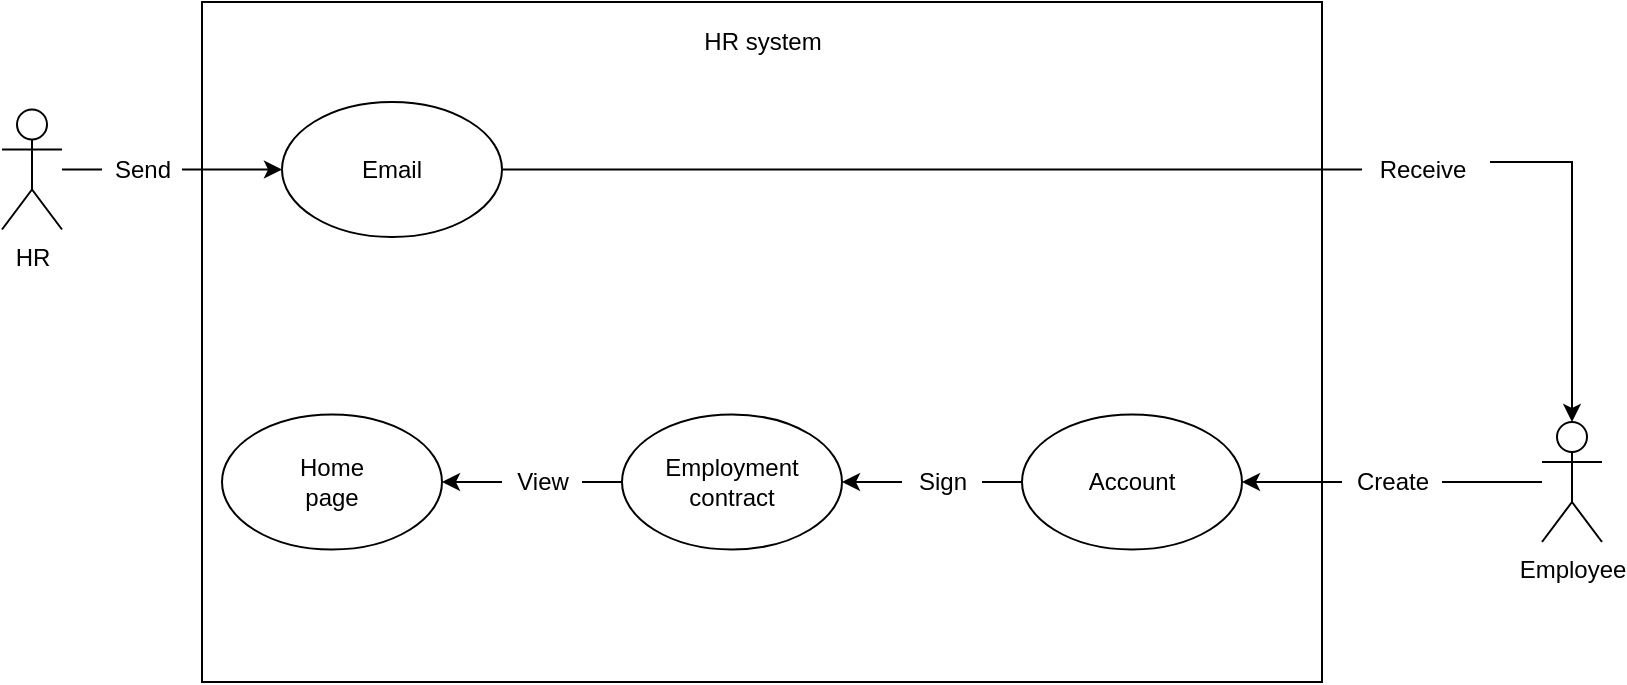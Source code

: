 <mxfile>
    <diagram id="tN0joeM7IymXx0Z4enLK" name="Page-1">
        <mxGraphModel dx="1133" dy="790" grid="1" gridSize="10" guides="1" tooltips="1" connect="1" arrows="1" fold="1" page="1" pageScale="1" pageWidth="850" pageHeight="1100" math="0" shadow="0">
            <root>
                <mxCell id="0"/>
                <mxCell id="1" parent="0"/>
                <mxCell id="12" value="" style="rounded=0;whiteSpace=wrap;html=1;labelBackgroundColor=#ffffff;textOpacity=0;" vertex="1" parent="1">
                    <mxGeometry x="120" y="190" width="560" height="340" as="geometry"/>
                </mxCell>
                <mxCell id="13" style="edgeStyle=orthogonalEdgeStyle;rounded=0;orthogonalLoop=1;jettySize=auto;html=1;entryX=0.5;entryY=0;entryDx=0;entryDy=0;entryPerimeter=0;startArrow=none;" edge="1" parent="1" target="20">
                    <mxGeometry relative="1" as="geometry">
                        <mxPoint x="764" y="270" as="sourcePoint"/>
                        <Array as="points">
                            <mxPoint x="805" y="270"/>
                        </Array>
                    </mxGeometry>
                </mxCell>
                <mxCell id="14" value="Email" style="ellipse;whiteSpace=wrap;html=1;" vertex="1" parent="1">
                    <mxGeometry x="160" y="240" width="110" height="67.5" as="geometry"/>
                </mxCell>
                <mxCell id="15" style="edgeStyle=orthogonalEdgeStyle;rounded=0;orthogonalLoop=1;jettySize=auto;html=1;entryX=0;entryY=0.5;entryDx=0;entryDy=0;startArrow=none;" edge="1" parent="1" source="32" target="14">
                    <mxGeometry relative="1" as="geometry"/>
                </mxCell>
                <mxCell id="16" value="HR" style="shape=umlActor;verticalLabelPosition=bottom;verticalAlign=top;html=1;" vertex="1" parent="1">
                    <mxGeometry x="20" y="243.75" width="30" height="60" as="geometry"/>
                </mxCell>
                <mxCell id="17" style="edgeStyle=orthogonalEdgeStyle;rounded=0;orthogonalLoop=1;jettySize=auto;html=1;startArrow=none;" edge="1" parent="1" source="26">
                    <mxGeometry relative="1" as="geometry">
                        <mxPoint x="440" y="430" as="targetPoint"/>
                    </mxGeometry>
                </mxCell>
                <mxCell id="18" value="Account" style="ellipse;whiteSpace=wrap;html=1;" vertex="1" parent="1">
                    <mxGeometry x="530" y="396.25" width="110" height="67.5" as="geometry"/>
                </mxCell>
                <mxCell id="19" style="edgeStyle=orthogonalEdgeStyle;rounded=0;orthogonalLoop=1;jettySize=auto;html=1;startArrow=none;" edge="1" parent="1" source="24">
                    <mxGeometry relative="1" as="geometry">
                        <mxPoint x="640" y="430" as="targetPoint"/>
                    </mxGeometry>
                </mxCell>
                <mxCell id="20" value="Employee" style="shape=umlActor;verticalLabelPosition=bottom;verticalAlign=top;html=1;" vertex="1" parent="1">
                    <mxGeometry x="790" y="400" width="30" height="60" as="geometry"/>
                </mxCell>
                <mxCell id="21" style="edgeStyle=orthogonalEdgeStyle;rounded=0;orthogonalLoop=1;jettySize=auto;html=1;startArrow=none;" edge="1" parent="1" source="28">
                    <mxGeometry relative="1" as="geometry">
                        <mxPoint x="240" y="430" as="targetPoint"/>
                    </mxGeometry>
                </mxCell>
                <mxCell id="22" value="Employment&lt;br&gt;contract" style="ellipse;whiteSpace=wrap;html=1;" vertex="1" parent="1">
                    <mxGeometry x="330" y="396.25" width="110" height="67.5" as="geometry"/>
                </mxCell>
                <mxCell id="23" value="Home&lt;br&gt;page" style="ellipse;whiteSpace=wrap;html=1;" vertex="1" parent="1">
                    <mxGeometry x="130" y="396.25" width="110" height="67.5" as="geometry"/>
                </mxCell>
                <mxCell id="24" value="&lt;p&gt;Create&lt;/p&gt;" style="text;html=1;resizable=0;autosize=1;align=center;verticalAlign=middle;points=[];fillColor=none;strokeColor=none;rounded=0;" vertex="1" parent="1">
                    <mxGeometry x="690" y="410" width="50" height="40" as="geometry"/>
                </mxCell>
                <mxCell id="25" value="" style="edgeStyle=orthogonalEdgeStyle;rounded=0;orthogonalLoop=1;jettySize=auto;html=1;entryX=1;entryY=0.5;entryDx=0;entryDy=0;endArrow=none;" edge="1" parent="1" source="20" target="24">
                    <mxGeometry relative="1" as="geometry">
                        <mxPoint x="710" y="430" as="sourcePoint"/>
                        <mxPoint x="620" y="430" as="targetPoint"/>
                    </mxGeometry>
                </mxCell>
                <mxCell id="26" value="&lt;p&gt;Sign&lt;/p&gt;" style="text;html=1;resizable=0;autosize=1;align=center;verticalAlign=middle;points=[];fillColor=none;strokeColor=none;rounded=0;" vertex="1" parent="1">
                    <mxGeometry x="470" y="410" width="40" height="40" as="geometry"/>
                </mxCell>
                <mxCell id="27" value="" style="edgeStyle=orthogonalEdgeStyle;rounded=0;orthogonalLoop=1;jettySize=auto;html=1;endArrow=none;" edge="1" parent="1" source="18" target="26">
                    <mxGeometry relative="1" as="geometry">
                        <mxPoint x="440" y="430" as="targetPoint"/>
                        <mxPoint x="530.0" y="430.1" as="sourcePoint"/>
                    </mxGeometry>
                </mxCell>
                <mxCell id="28" value="&lt;p&gt;View&lt;/p&gt;" style="text;html=1;resizable=0;autosize=1;align=center;verticalAlign=middle;points=[];fillColor=none;strokeColor=none;rounded=0;" vertex="1" parent="1">
                    <mxGeometry x="270" y="410" width="40" height="40" as="geometry"/>
                </mxCell>
                <mxCell id="29" value="" style="edgeStyle=orthogonalEdgeStyle;rounded=0;orthogonalLoop=1;jettySize=auto;html=1;endArrow=none;" edge="1" parent="1" source="22" target="28">
                    <mxGeometry relative="1" as="geometry">
                        <mxPoint x="240" y="430" as="targetPoint"/>
                        <mxPoint x="330.0" y="430.1" as="sourcePoint"/>
                    </mxGeometry>
                </mxCell>
                <mxCell id="30" value="&lt;p&gt;Receive&lt;/p&gt;" style="text;html=1;resizable=0;autosize=1;align=center;verticalAlign=middle;points=[];fillColor=none;strokeColor=none;rounded=0;" vertex="1" parent="1">
                    <mxGeometry x="700" y="253.75" width="60" height="40" as="geometry"/>
                </mxCell>
                <mxCell id="31" value="" style="edgeStyle=orthogonalEdgeStyle;rounded=0;orthogonalLoop=1;jettySize=auto;html=1;endArrow=none;" edge="1" parent="1" source="14" target="30">
                    <mxGeometry relative="1" as="geometry">
                        <mxPoint x="340.0" y="273.8" as="sourcePoint"/>
                        <mxPoint x="470" y="274" as="targetPoint"/>
                        <Array as="points"/>
                    </mxGeometry>
                </mxCell>
                <mxCell id="32" value="&lt;p&gt;Send&lt;/p&gt;" style="text;html=1;resizable=0;autosize=1;align=center;verticalAlign=middle;points=[];fillColor=none;strokeColor=none;rounded=0;" vertex="1" parent="1">
                    <mxGeometry x="70" y="253.75" width="40" height="40" as="geometry"/>
                </mxCell>
                <mxCell id="33" value="" style="edgeStyle=orthogonalEdgeStyle;rounded=0;orthogonalLoop=1;jettySize=auto;html=1;entryX=0;entryY=0.5;entryDx=0;entryDy=0;endArrow=none;" edge="1" parent="1" source="16" target="32">
                    <mxGeometry relative="1" as="geometry">
                        <mxPoint x="50" y="273.75" as="sourcePoint"/>
                        <mxPoint x="160" y="273.75" as="targetPoint"/>
                    </mxGeometry>
                </mxCell>
                <mxCell id="34" value="HR system" style="text;html=1;strokeColor=none;fillColor=none;align=center;verticalAlign=middle;whiteSpace=wrap;rounded=0;" vertex="1" parent="1">
                    <mxGeometry x="362.5" y="200" width="75" height="20" as="geometry"/>
                </mxCell>
            </root>
        </mxGraphModel>
    </diagram>
</mxfile>